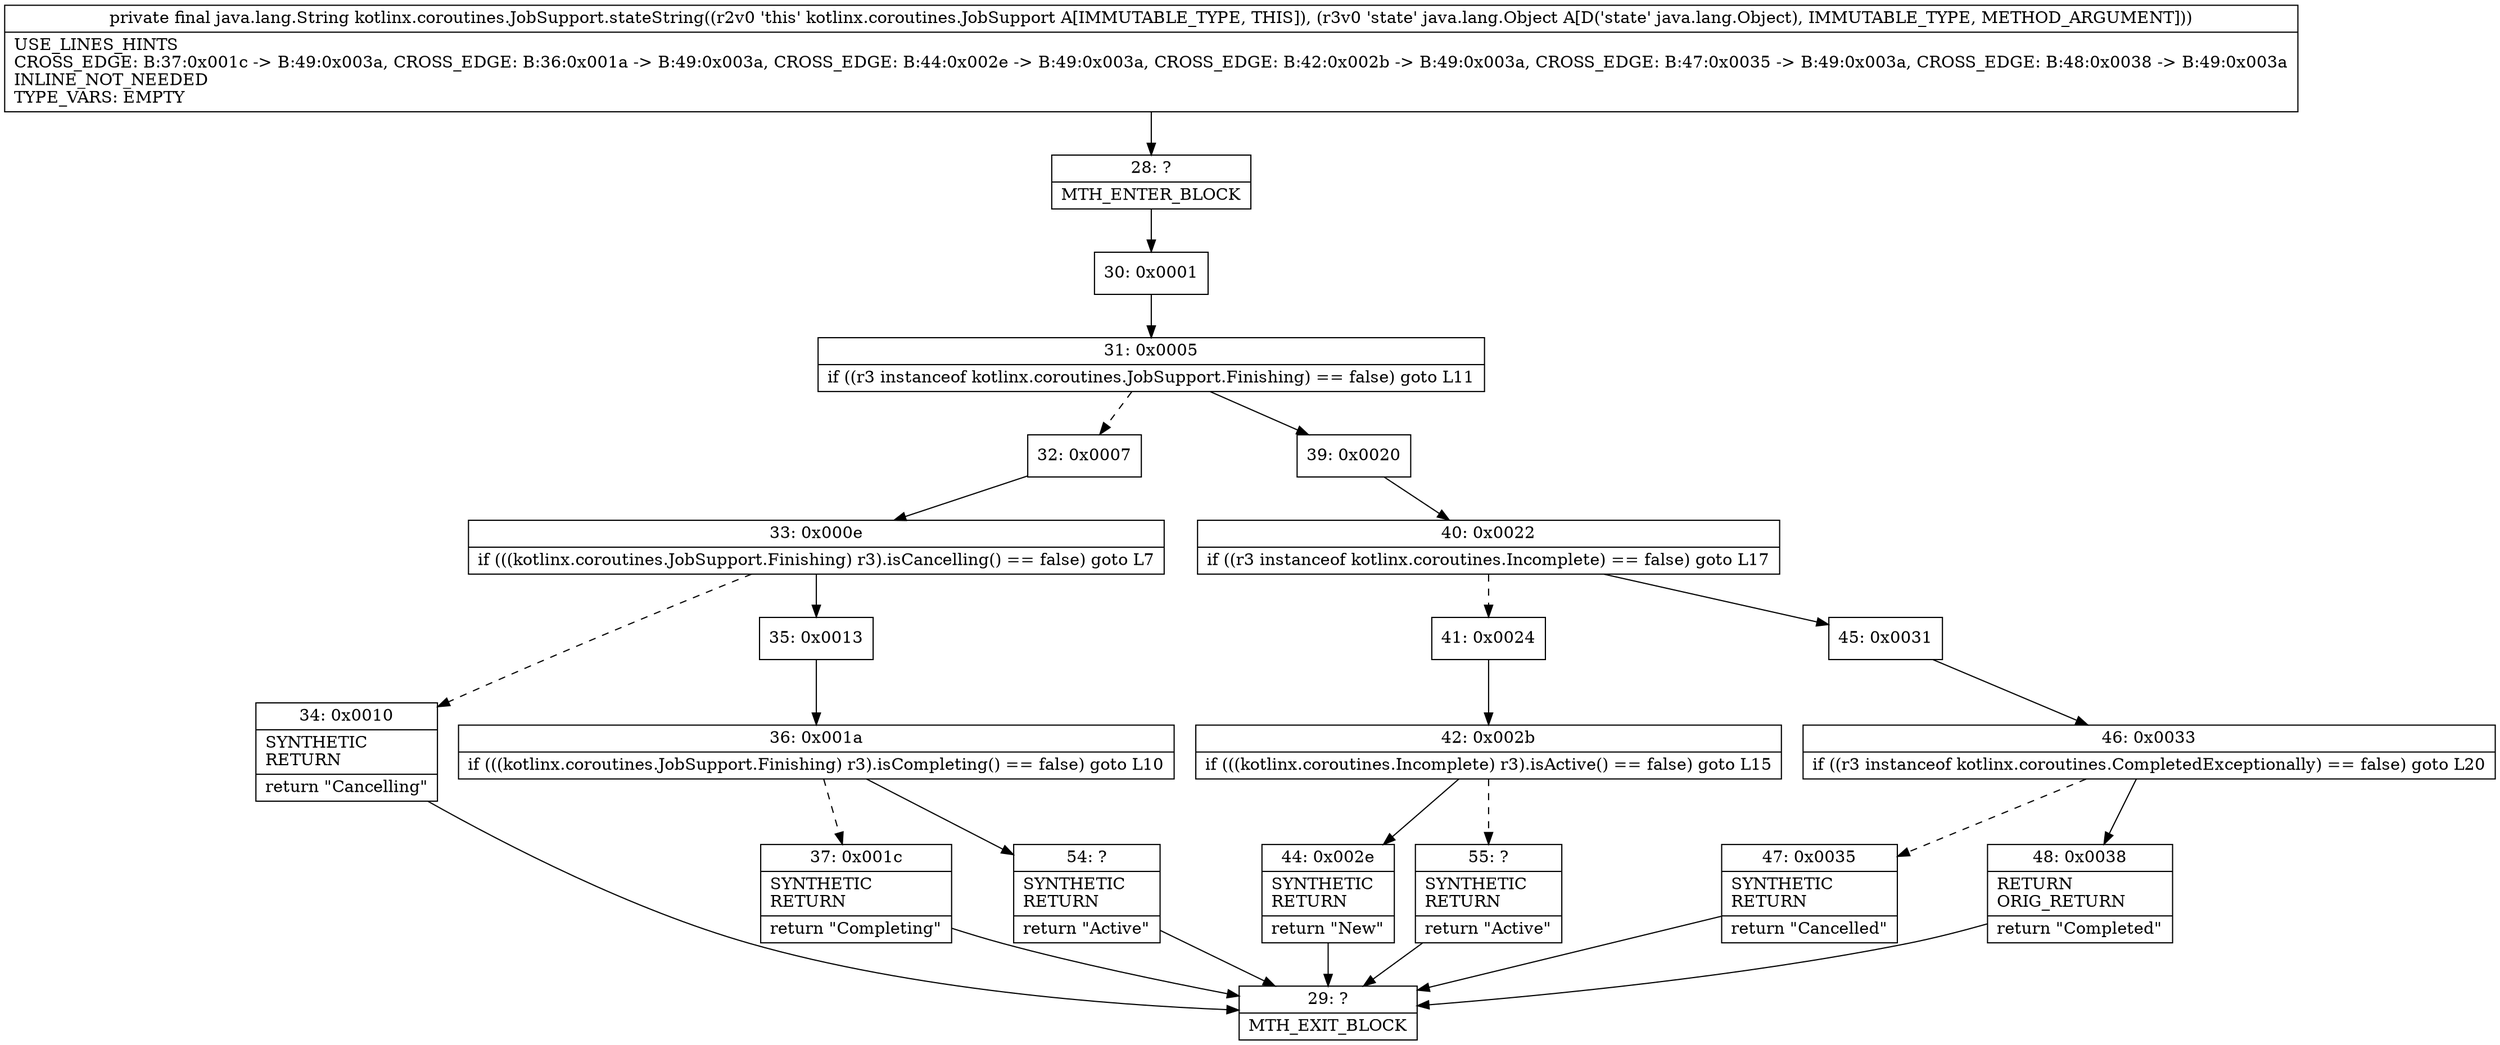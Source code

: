 digraph "CFG forkotlinx.coroutines.JobSupport.stateString(Ljava\/lang\/Object;)Ljava\/lang\/String;" {
Node_28 [shape=record,label="{28\:\ ?|MTH_ENTER_BLOCK\l}"];
Node_30 [shape=record,label="{30\:\ 0x0001}"];
Node_31 [shape=record,label="{31\:\ 0x0005|if ((r3 instanceof kotlinx.coroutines.JobSupport.Finishing) == false) goto L11\l}"];
Node_32 [shape=record,label="{32\:\ 0x0007}"];
Node_33 [shape=record,label="{33\:\ 0x000e|if (((kotlinx.coroutines.JobSupport.Finishing) r3).isCancelling() == false) goto L7\l}"];
Node_34 [shape=record,label="{34\:\ 0x0010|SYNTHETIC\lRETURN\l|return \"Cancelling\"\l}"];
Node_29 [shape=record,label="{29\:\ ?|MTH_EXIT_BLOCK\l}"];
Node_35 [shape=record,label="{35\:\ 0x0013}"];
Node_36 [shape=record,label="{36\:\ 0x001a|if (((kotlinx.coroutines.JobSupport.Finishing) r3).isCompleting() == false) goto L10\l}"];
Node_37 [shape=record,label="{37\:\ 0x001c|SYNTHETIC\lRETURN\l|return \"Completing\"\l}"];
Node_54 [shape=record,label="{54\:\ ?|SYNTHETIC\lRETURN\l|return \"Active\"\l}"];
Node_39 [shape=record,label="{39\:\ 0x0020}"];
Node_40 [shape=record,label="{40\:\ 0x0022|if ((r3 instanceof kotlinx.coroutines.Incomplete) == false) goto L17\l}"];
Node_41 [shape=record,label="{41\:\ 0x0024}"];
Node_42 [shape=record,label="{42\:\ 0x002b|if (((kotlinx.coroutines.Incomplete) r3).isActive() == false) goto L15\l}"];
Node_44 [shape=record,label="{44\:\ 0x002e|SYNTHETIC\lRETURN\l|return \"New\"\l}"];
Node_55 [shape=record,label="{55\:\ ?|SYNTHETIC\lRETURN\l|return \"Active\"\l}"];
Node_45 [shape=record,label="{45\:\ 0x0031}"];
Node_46 [shape=record,label="{46\:\ 0x0033|if ((r3 instanceof kotlinx.coroutines.CompletedExceptionally) == false) goto L20\l}"];
Node_47 [shape=record,label="{47\:\ 0x0035|SYNTHETIC\lRETURN\l|return \"Cancelled\"\l}"];
Node_48 [shape=record,label="{48\:\ 0x0038|RETURN\lORIG_RETURN\l|return \"Completed\"\l}"];
MethodNode[shape=record,label="{private final java.lang.String kotlinx.coroutines.JobSupport.stateString((r2v0 'this' kotlinx.coroutines.JobSupport A[IMMUTABLE_TYPE, THIS]), (r3v0 'state' java.lang.Object A[D('state' java.lang.Object), IMMUTABLE_TYPE, METHOD_ARGUMENT]))  | USE_LINES_HINTS\lCROSS_EDGE: B:37:0x001c \-\> B:49:0x003a, CROSS_EDGE: B:36:0x001a \-\> B:49:0x003a, CROSS_EDGE: B:44:0x002e \-\> B:49:0x003a, CROSS_EDGE: B:42:0x002b \-\> B:49:0x003a, CROSS_EDGE: B:47:0x0035 \-\> B:49:0x003a, CROSS_EDGE: B:48:0x0038 \-\> B:49:0x003a\lINLINE_NOT_NEEDED\lTYPE_VARS: EMPTY\l}"];
MethodNode -> Node_28;Node_28 -> Node_30;
Node_30 -> Node_31;
Node_31 -> Node_32[style=dashed];
Node_31 -> Node_39;
Node_32 -> Node_33;
Node_33 -> Node_34[style=dashed];
Node_33 -> Node_35;
Node_34 -> Node_29;
Node_35 -> Node_36;
Node_36 -> Node_37[style=dashed];
Node_36 -> Node_54;
Node_37 -> Node_29;
Node_54 -> Node_29;
Node_39 -> Node_40;
Node_40 -> Node_41[style=dashed];
Node_40 -> Node_45;
Node_41 -> Node_42;
Node_42 -> Node_44;
Node_42 -> Node_55[style=dashed];
Node_44 -> Node_29;
Node_55 -> Node_29;
Node_45 -> Node_46;
Node_46 -> Node_47[style=dashed];
Node_46 -> Node_48;
Node_47 -> Node_29;
Node_48 -> Node_29;
}

